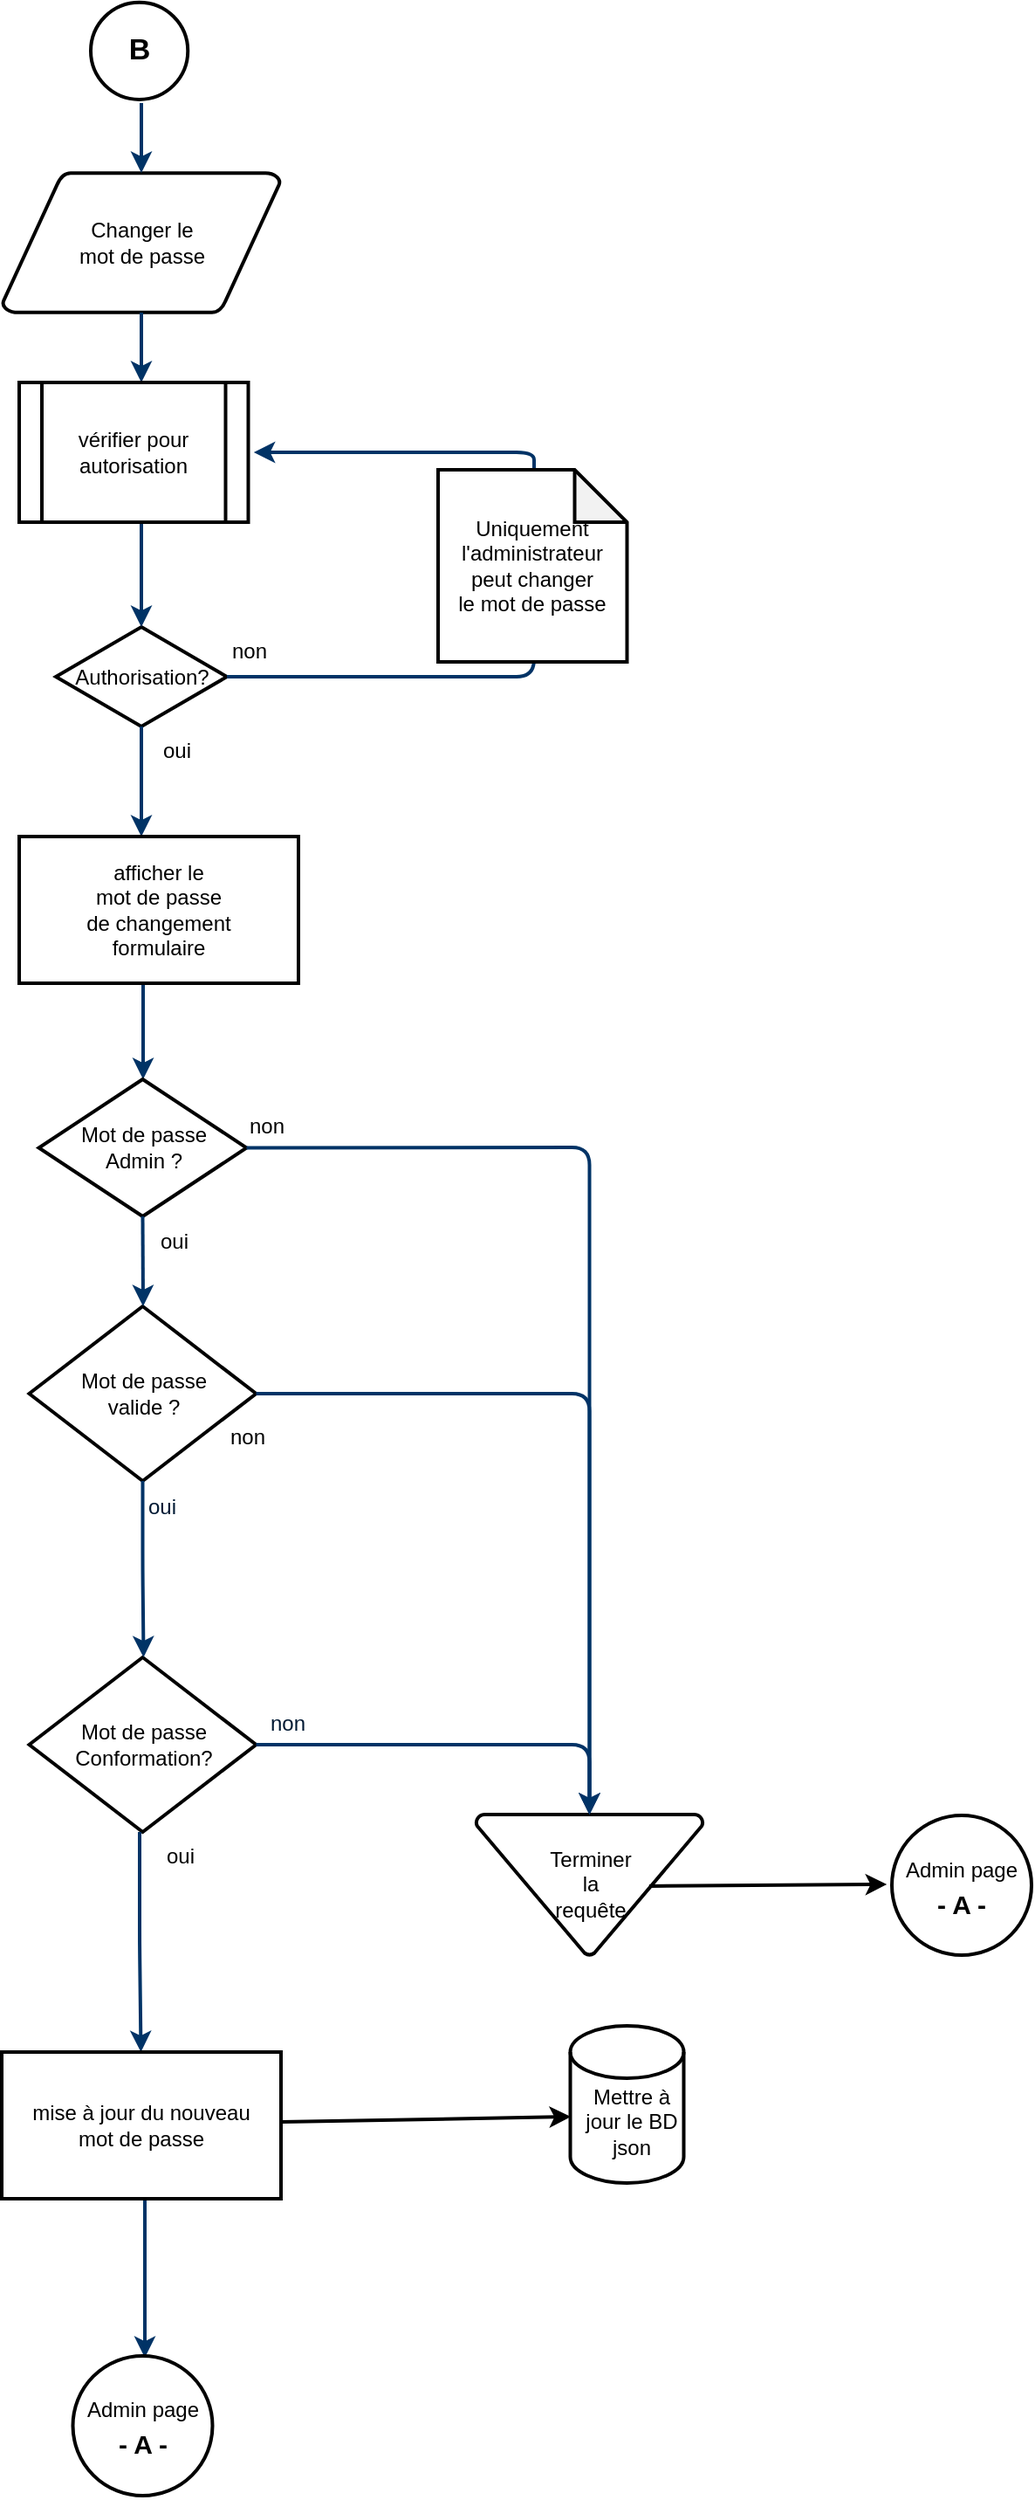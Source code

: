 <mxfile version="20.3.3"><diagram id="6a731a19-8d31-9384-78a2-239565b7b9f0" name="Page-1"><mxGraphModel dx="2062" dy="1023" grid="1" gridSize="10" guides="1" tooltips="1" connect="1" arrows="1" fold="1" page="1" pageScale="1" pageWidth="1169" pageHeight="827" background="none" math="0" shadow="0"><root><mxCell id="0"/><mxCell id="1" parent="0"/><mxCell id="3" value="Changer le &lt;br&gt;mot de passe" style="shape=mxgraph.flowchart.data;strokeWidth=2;gradientColor=none;gradientDirection=north;fontStyle=0;html=1;" parent="1" vertex="1"><mxGeometry x="240.5" y="130" width="159" height="80" as="geometry"/></mxCell><mxCell id="6" value="Authorisation?" style="shape=mxgraph.flowchart.decision;strokeWidth=2;gradientColor=none;gradientDirection=north;fontStyle=0;html=1;" parent="1" vertex="1"><mxGeometry x="271" y="390" width="98" height="57" as="geometry"/></mxCell><mxCell id="7" style="fontStyle=1;strokeColor=#003366;strokeWidth=2;html=1;" parent="1" target="3" edge="1"><mxGeometry relative="1" as="geometry"><mxPoint x="320" y="90" as="sourcePoint"/></mxGeometry></mxCell><mxCell id="8" style="fontStyle=1;strokeColor=#003366;strokeWidth=2;html=1;" parent="1" source="3" edge="1"><mxGeometry relative="1" as="geometry"><mxPoint x="320" y="250" as="targetPoint"/></mxGeometry></mxCell><mxCell id="9" style="entryX=0.5;entryY=0;entryPerimeter=0;fontStyle=1;strokeColor=#003366;strokeWidth=2;html=1;" parent="1" target="6" edge="1"><mxGeometry relative="1" as="geometry"><mxPoint x="320" y="330" as="sourcePoint"/></mxGeometry></mxCell><mxCell id="10" value="" style="edgeStyle=elbowEdgeStyle;elbow=horizontal;entryX=0.5;entryY=0.91;entryPerimeter=0;exitX=1;exitY=0.5;exitPerimeter=0;fontStyle=1;strokeColor=#003366;strokeWidth=2;html=1;" parent="1" source="6" edge="1"><mxGeometry x="381" y="28.5" width="100" height="100" as="geometry"><mxPoint x="750" y="447" as="sourcePoint"/><mxPoint x="550" y="373.71" as="targetPoint"/><Array as="points"><mxPoint x="545" y="400"/></Array></mxGeometry></mxCell><mxCell id="11" value="non" style="text;fontStyle=0;html=1;strokeColor=none;gradientColor=none;fillColor=none;strokeWidth=2;" parent="1" vertex="1"><mxGeometry x="370" y="390" width="40" height="26" as="geometry"/></mxCell><mxCell id="12" value="" style="edgeStyle=elbowEdgeStyle;elbow=horizontal;fontColor=#001933;fontStyle=1;strokeColor=#003366;strokeWidth=2;html=1;" parent="1" source="6" edge="1"><mxGeometry width="100" height="100" as="geometry"><mxPoint y="100" as="sourcePoint"/><mxPoint x="320" y="510" as="targetPoint"/></mxGeometry></mxCell><mxCell id="14" value="oui" style="text;fontStyle=0;html=1;strokeColor=none;gradientColor=none;fillColor=none;strokeWidth=2;align=center;" parent="1" vertex="1"><mxGeometry x="320" y="447" width="40" height="26" as="geometry"/></mxCell><mxCell id="17" value="" style="edgeStyle=elbowEdgeStyle;elbow=horizontal;fontStyle=1;strokeColor=#003366;strokeWidth=2;html=1;entryX=0.5;entryY=0;entryDx=0;entryDy=0;entryPerimeter=0;" parent="1" target="24" edge="1"><mxGeometry width="100" height="100" as="geometry"><mxPoint x="321" y="590" as="sourcePoint"/><mxPoint x="320" y="640" as="targetPoint"/></mxGeometry></mxCell><mxCell id="24" value="Mot de passe &lt;br&gt;Admin ?" style="shape=mxgraph.flowchart.decision;strokeWidth=2;gradientColor=none;gradientDirection=north;fontStyle=0;html=1;" parent="1" vertex="1"><mxGeometry x="261.25" y="649" width="119" height="78.5" as="geometry"/></mxCell><mxCell id="27" value="oui" style="text;fontStyle=0;html=1;strokeColor=none;gradientColor=none;fillColor=none;strokeWidth=2;" parent="1" vertex="1"><mxGeometry x="329" y="727.5" width="40" height="26" as="geometry"/></mxCell><mxCell id="28" value="Mot de passe &lt;br&gt;valide ?" style="shape=mxgraph.flowchart.decision;strokeWidth=2;gradientColor=none;gradientDirection=north;fontStyle=0;html=1;" parent="1" vertex="1"><mxGeometry x="255.75" y="779" width="130" height="100" as="geometry"/></mxCell><mxCell id="29" value="Mot de passe &lt;br&gt;Conformation?" style="shape=mxgraph.flowchart.decision;strokeWidth=2;gradientColor=none;gradientDirection=north;fontStyle=0;html=1;" parent="1" vertex="1"><mxGeometry x="255.75" y="980" width="130" height="100" as="geometry"/></mxCell><mxCell id="30" value="" style="edgeStyle=elbowEdgeStyle;elbow=horizontal;exitX=0.5;exitY=1;exitPerimeter=0;fontStyle=1;strokeColor=#003366;strokeWidth=2;html=1;" parent="1" source="24" target="28" edge="1"><mxGeometry x="-0.25" y="-431" width="100" height="100" as="geometry"><mxPoint x="-0.25" y="-331" as="sourcePoint"/><mxPoint x="99.75" y="-431" as="targetPoint"/></mxGeometry></mxCell><mxCell id="32" value="Terminer &lt;br&gt;la &lt;br&gt;requête" style="shape=mxgraph.flowchart.merge_or_storage;strokeWidth=2;gradientColor=none;gradientDirection=north;fontStyle=0;html=1;" parent="1" vertex="1"><mxGeometry x="511.75" y="1070" width="130" height="80.5" as="geometry"/></mxCell><mxCell id="33" value="" style="edgeStyle=elbowEdgeStyle;elbow=vertical;exitX=1;exitY=0.5;exitPerimeter=0;entryX=0.5;entryY=0;entryPerimeter=0;fontStyle=1;strokeColor=#003366;strokeWidth=2;html=1;" parent="1" source="29" target="32" edge="1"><mxGeometry x="-248.25" y="-230" width="100" height="100" as="geometry"><mxPoint x="-248.25" y="-130" as="sourcePoint"/><mxPoint x="-148.25" y="-230" as="targetPoint"/><Array as="points"><mxPoint x="491.75" y="1030"/></Array></mxGeometry></mxCell><mxCell id="43" value="" style="edgeStyle=elbowEdgeStyle;elbow=vertical;fontStyle=1;strokeColor=#003366;strokeWidth=2;html=1;" parent="1" edge="1"><mxGeometry x="5.75" y="-538" width="100" height="100" as="geometry"><mxPoint x="322" y="1287" as="sourcePoint"/><mxPoint x="322" y="1381" as="targetPoint"/></mxGeometry></mxCell><mxCell id="46" value="non" style="text;fontStyle=0;html=1;strokeColor=none;gradientColor=none;fillColor=none;strokeWidth=2;" parent="1" vertex="1"><mxGeometry x="380.25" y="662.25" width="40" height="26" as="geometry"/></mxCell><mxCell id="47" value="oui" style="text;fontColor=#001933;fontStyle=0;html=1;strokeColor=none;gradientColor=none;fillColor=none;strokeWidth=2;" parent="1" vertex="1"><mxGeometry x="322" y="880" width="40" height="26" as="geometry"/></mxCell><mxCell id="50" value="non" style="text;fontColor=#001933;fontStyle=0;html=1;strokeColor=none;gradientColor=none;fillColor=none;strokeWidth=2;" parent="1" vertex="1"><mxGeometry x="391.75" y="1004" width="40" height="26" as="geometry"/></mxCell><mxCell id="52" value="" style="edgeStyle=elbowEdgeStyle;elbow=horizontal;exitX=0.5;exitY=0.09;exitPerimeter=0;entryX=0.905;entryY=0.5;entryPerimeter=0;fontStyle=1;strokeColor=#003366;strokeWidth=2;html=1;" parent="1" edge="1"><mxGeometry width="100" height="100" as="geometry"><mxPoint x="550" y="307.29" as="sourcePoint"/><mxPoint x="384.395" y="290" as="targetPoint"/><Array as="points"><mxPoint x="545" y="300"/></Array></mxGeometry></mxCell><mxCell id="53" value="oui" style="text;fontStyle=0;html=1;strokeColor=none;gradientColor=none;fillColor=none;strokeWidth=2;align=center;" parent="1" vertex="1"><mxGeometry x="322" y="1080" width="40" height="26" as="geometry"/></mxCell><mxCell id="mBBVKMEMSPNzFvPRmkVC-56" value="" style="shape=cylinder3;whiteSpace=wrap;html=1;boundedLbl=1;backgroundOutline=1;size=15;strokeWidth=2;" parent="1" vertex="1"><mxGeometry x="565.75" y="1191" width="65" height="90" as="geometry"/></mxCell><mxCell id="mBBVKMEMSPNzFvPRmkVC-57" value="Mettre à jour le BD json" style="text;html=1;strokeColor=none;fillColor=none;align=center;verticalAlign=middle;whiteSpace=wrap;rounded=0;strokeWidth=2;" parent="1" vertex="1"><mxGeometry x="570.75" y="1231" width="60" height="30" as="geometry"/></mxCell><mxCell id="mBBVKMEMSPNzFvPRmkVC-60" value="non" style="text;fontStyle=0;html=1;strokeColor=none;gradientColor=none;fillColor=none;strokeWidth=2;" parent="1" vertex="1"><mxGeometry x="369" y="840" width="40" height="26" as="geometry"/></mxCell><mxCell id="mBBVKMEMSPNzFvPRmkVC-62" value="" style="edgeStyle=elbowEdgeStyle;elbow=vertical;entryX=0;entryY=1;fontStyle=1;strokeColor=#003366;strokeWidth=2;html=1;entryDx=0;entryDy=0;" parent="1" source="28" edge="1"><mxGeometry x="5" y="-750" width="100" height="100" as="geometry"><mxPoint x="321" y="900" as="sourcePoint"/><mxPoint x="321.25" y="980" as="targetPoint"/></mxGeometry></mxCell><mxCell id="mBBVKMEMSPNzFvPRmkVC-63" value="" style="edgeStyle=elbowEdgeStyle;elbow=vertical;exitX=1;exitY=0.5;exitPerimeter=0;entryX=0.5;entryY=0;entryPerimeter=0;fontStyle=1;strokeColor=#003366;strokeWidth=2;html=1;exitDx=0;exitDy=0;" parent="1" source="28" edge="1"><mxGeometry x="-248.25" y="-230" width="100" height="100" as="geometry"><mxPoint x="385.75" y="1030" as="sourcePoint"/><mxPoint x="576.75" y="1070" as="targetPoint"/><Array as="points"><mxPoint x="510" y="829"/></Array></mxGeometry></mxCell><mxCell id="mBBVKMEMSPNzFvPRmkVC-64" value="" style="edgeStyle=elbowEdgeStyle;elbow=vertical;exitX=1;exitY=0.5;exitPerimeter=0;fontStyle=1;strokeColor=#003366;strokeWidth=2;html=1;exitDx=0;exitDy=0;entryX=0.5;entryY=0;entryDx=0;entryDy=0;entryPerimeter=0;" parent="1" source="24" target="32" edge="1"><mxGeometry x="-238.25" y="-220" width="100" height="100" as="geometry"><mxPoint x="395.75" y="839" as="sourcePoint"/><mxPoint x="580" y="1070" as="targetPoint"/><Array as="points"><mxPoint x="510" y="688"/></Array></mxGeometry></mxCell><mxCell id="mBBVKMEMSPNzFvPRmkVC-65" value="" style="edgeStyle=elbowEdgeStyle;elbow=vertical;entryX=0.5;entryY=0;fontStyle=1;strokeColor=#003366;strokeWidth=2;html=1;entryDx=0;entryDy=0;entryPerimeter=0;" parent="1" edge="1"><mxGeometry x="3.25" y="-549" width="100" height="100" as="geometry"><mxPoint x="319" y="1080" as="sourcePoint"/><mxPoint x="319.75" y="1206" as="targetPoint"/></mxGeometry></mxCell><mxCell id="mBBVKMEMSPNzFvPRmkVC-66" value="" style="endArrow=classic;html=1;rounded=0;entryX=0.004;entryY=0.578;entryDx=0;entryDy=0;entryPerimeter=0;exitX=0.905;exitY=0.5;exitDx=0;exitDy=0;exitPerimeter=0;strokeWidth=2;" parent="1" target="mBBVKMEMSPNzFvPRmkVC-56" edge="1"><mxGeometry width="50" height="50" relative="1" as="geometry"><mxPoint x="400.548" y="1246" as="sourcePoint"/><mxPoint x="610" y="940" as="targetPoint"/></mxGeometry></mxCell><mxCell id="RIBOKxy5dWW5THwyhJ-G-53" value="&lt;div style=&quot;&quot;&gt;vérifier pour&lt;/div&gt;&lt;div style=&quot;&quot;&gt;autorisation&lt;/div&gt;" style="shape=process;whiteSpace=wrap;html=1;backgroundOutline=1;strokeWidth=2;" vertex="1" parent="1"><mxGeometry x="250" y="250" width="131.25" height="80" as="geometry"/></mxCell><mxCell id="RIBOKxy5dWW5THwyhJ-G-54" value="&lt;span style=&quot;&quot;&gt;Uniquement l'administrateur&lt;/span&gt;&lt;br style=&quot;&quot;&gt;&lt;span style=&quot;&quot;&gt;peut&amp;nbsp;&lt;/span&gt;&lt;span style=&quot;background-color: initial;&quot;&gt;changer&lt;br&gt;le mot de passe&lt;/span&gt;" style="shape=note;whiteSpace=wrap;html=1;backgroundOutline=1;darkOpacity=0.05;strokeWidth=2;" vertex="1" parent="1"><mxGeometry x="490" y="300" width="108.25" height="110" as="geometry"/></mxCell><mxCell id="RIBOKxy5dWW5THwyhJ-G-55" value="&lt;span style=&quot;&quot;&gt;mise à jour du nouveau&lt;/span&gt;&lt;br style=&quot;&quot;&gt;&lt;span style=&quot;&quot;&gt;mot de passe&lt;/span&gt;" style="rounded=0;whiteSpace=wrap;html=1;strokeWidth=2;" vertex="1" parent="1"><mxGeometry x="240" y="1206" width="160" height="84" as="geometry"/></mxCell><mxCell id="RIBOKxy5dWW5THwyhJ-G-56" value="&lt;span style=&quot;&quot;&gt;afficher le&lt;/span&gt;&lt;br style=&quot;&quot;&gt;&lt;span style=&quot;&quot;&gt;mot de passe&lt;/span&gt;&lt;br style=&quot;&quot;&gt;&lt;span style=&quot;&quot;&gt;de changement&lt;/span&gt;&lt;br style=&quot;&quot;&gt;&lt;span style=&quot;&quot;&gt;formulaire&lt;/span&gt;" style="rounded=0;whiteSpace=wrap;html=1;strokeWidth=2;" vertex="1" parent="1"><mxGeometry x="250" y="510" width="160" height="84" as="geometry"/></mxCell><mxCell id="RIBOKxy5dWW5THwyhJ-G-58" value="&lt;b&gt;&lt;font style=&quot;font-size: 17px;&quot;&gt;B&lt;/font&gt;&lt;/b&gt;" style="ellipse;whiteSpace=wrap;html=1;aspect=fixed;strokeWidth=2;" vertex="1" parent="1"><mxGeometry x="291" y="32.37" width="55.63" height="55.63" as="geometry"/></mxCell><mxCell id="RIBOKxy5dWW5THwyhJ-G-64" value="" style="endArrow=classic;html=1;rounded=0;strokeWidth=2;fontSize=17;entryX=0.095;entryY=0.5;entryDx=0;entryDy=0;entryPerimeter=0;exitX=0.763;exitY=0.509;exitDx=0;exitDy=0;exitPerimeter=0;" edge="1" parent="1" source="32"><mxGeometry width="50" height="50" relative="1" as="geometry"><mxPoint x="420" y="1010" as="sourcePoint"/><mxPoint x="747.105" y="1110" as="targetPoint"/></mxGeometry></mxCell><mxCell id="RIBOKxy5dWW5THwyhJ-G-65" value="&lt;span style=&quot;font-size: 12px;&quot;&gt;Admin page&lt;/span&gt;&lt;br style=&quot;font-size: 12px;&quot;&gt;&lt;b style=&quot;font-size: 12px;&quot;&gt;&lt;font style=&quot;font-size: 15px;&quot;&gt;- A -&lt;/font&gt;&lt;/b&gt;" style="ellipse;whiteSpace=wrap;html=1;aspect=fixed;strokeWidth=2;fontSize=17;" vertex="1" parent="1"><mxGeometry x="280.75" y="1380" width="80" height="80" as="geometry"/></mxCell><mxCell id="RIBOKxy5dWW5THwyhJ-G-66" value="&lt;span style=&quot;font-size: 12px;&quot;&gt;Admin page&lt;/span&gt;&lt;br style=&quot;font-size: 12px;&quot;&gt;&lt;b style=&quot;font-size: 12px;&quot;&gt;&lt;font style=&quot;font-size: 15px;&quot;&gt;- A -&lt;/font&gt;&lt;/b&gt;" style="ellipse;whiteSpace=wrap;html=1;aspect=fixed;strokeWidth=2;fontSize=17;" vertex="1" parent="1"><mxGeometry x="750" y="1070.5" width="80" height="80" as="geometry"/></mxCell></root></mxGraphModel></diagram></mxfile>